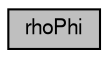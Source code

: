 digraph G
{
  bgcolor="transparent";
  edge [fontname="FreeSans",fontsize="10",labelfontname="FreeSans",labelfontsize="10"];
  node [fontname="FreeSans",fontsize="10",shape=record];
  rankdir=LR;
  Node1 [label="rhoPhi",height=0.2,width=0.4,color="black", fillcolor="grey75", style="filled" fontcolor="black"];
}
